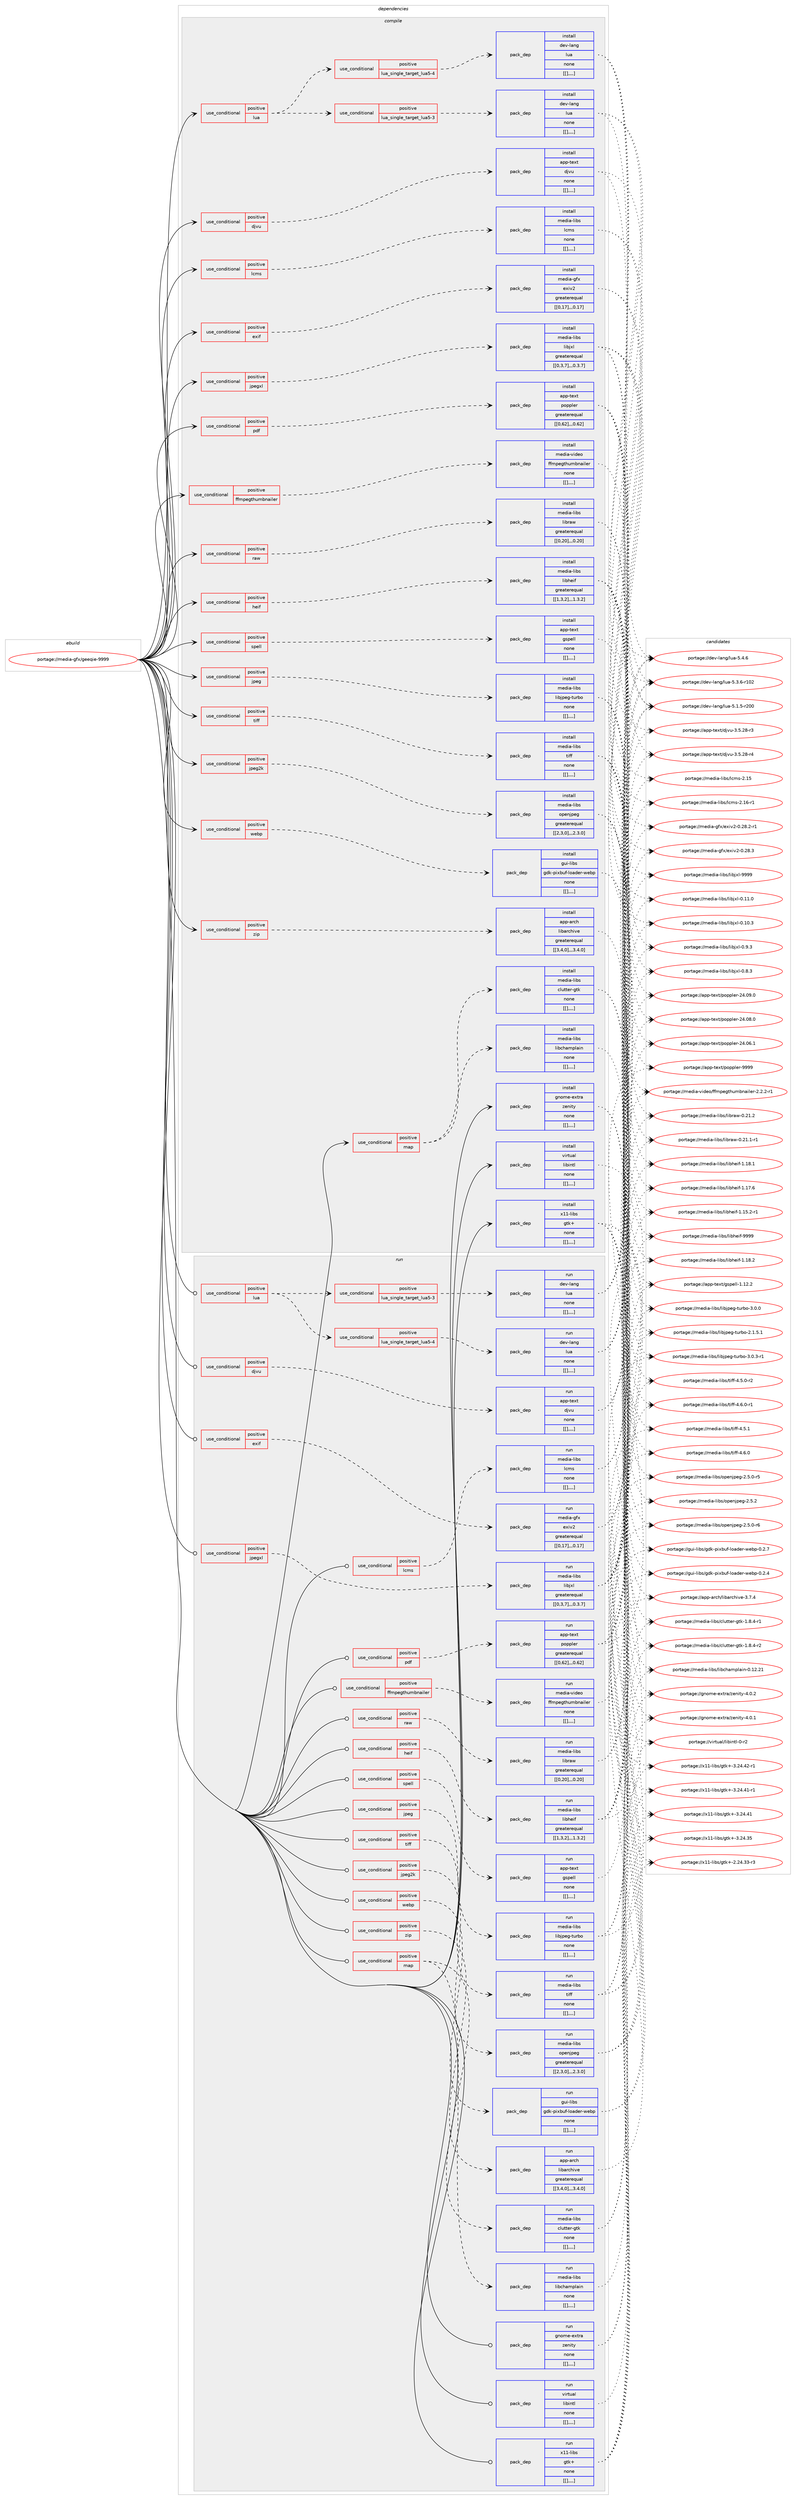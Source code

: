 digraph prolog {

# *************
# Graph options
# *************

newrank=true;
concentrate=true;
compound=true;
graph [rankdir=LR,fontname=Helvetica,fontsize=10,ranksep=1.5];#, ranksep=2.5, nodesep=0.2];
edge  [arrowhead=vee];
node  [fontname=Helvetica,fontsize=10];

# **********
# The ebuild
# **********

subgraph cluster_leftcol {
color=gray;
label=<<i>ebuild</i>>;
id [label="portage://media-gfx/geeqie-9999", color=red, width=4, href="../media-gfx/geeqie-9999.svg"];
}

# ****************
# The dependencies
# ****************

subgraph cluster_midcol {
color=gray;
label=<<i>dependencies</i>>;
subgraph cluster_compile {
fillcolor="#eeeeee";
style=filled;
label=<<i>compile</i>>;
subgraph cond75400 {
dependency302641 [label=<<TABLE BORDER="0" CELLBORDER="1" CELLSPACING="0" CELLPADDING="4"><TR><TD ROWSPAN="3" CELLPADDING="10">use_conditional</TD></TR><TR><TD>positive</TD></TR><TR><TD>djvu</TD></TR></TABLE>>, shape=none, color=red];
subgraph pack224754 {
dependency302642 [label=<<TABLE BORDER="0" CELLBORDER="1" CELLSPACING="0" CELLPADDING="4" WIDTH="220"><TR><TD ROWSPAN="6" CELLPADDING="30">pack_dep</TD></TR><TR><TD WIDTH="110">install</TD></TR><TR><TD>app-text</TD></TR><TR><TD>djvu</TD></TR><TR><TD>none</TD></TR><TR><TD>[[],,,,]</TD></TR></TABLE>>, shape=none, color=blue];
}
dependency302641:e -> dependency302642:w [weight=20,style="dashed",arrowhead="vee"];
}
id:e -> dependency302641:w [weight=20,style="solid",arrowhead="vee"];
subgraph cond75401 {
dependency302643 [label=<<TABLE BORDER="0" CELLBORDER="1" CELLSPACING="0" CELLPADDING="4"><TR><TD ROWSPAN="3" CELLPADDING="10">use_conditional</TD></TR><TR><TD>positive</TD></TR><TR><TD>exif</TD></TR></TABLE>>, shape=none, color=red];
subgraph pack224755 {
dependency302644 [label=<<TABLE BORDER="0" CELLBORDER="1" CELLSPACING="0" CELLPADDING="4" WIDTH="220"><TR><TD ROWSPAN="6" CELLPADDING="30">pack_dep</TD></TR><TR><TD WIDTH="110">install</TD></TR><TR><TD>media-gfx</TD></TR><TR><TD>exiv2</TD></TR><TR><TD>greaterequal</TD></TR><TR><TD>[[0,17],,,0.17]</TD></TR></TABLE>>, shape=none, color=blue];
}
dependency302643:e -> dependency302644:w [weight=20,style="dashed",arrowhead="vee"];
}
id:e -> dependency302643:w [weight=20,style="solid",arrowhead="vee"];
subgraph cond75402 {
dependency302645 [label=<<TABLE BORDER="0" CELLBORDER="1" CELLSPACING="0" CELLPADDING="4"><TR><TD ROWSPAN="3" CELLPADDING="10">use_conditional</TD></TR><TR><TD>positive</TD></TR><TR><TD>ffmpegthumbnailer</TD></TR></TABLE>>, shape=none, color=red];
subgraph pack224756 {
dependency302646 [label=<<TABLE BORDER="0" CELLBORDER="1" CELLSPACING="0" CELLPADDING="4" WIDTH="220"><TR><TD ROWSPAN="6" CELLPADDING="30">pack_dep</TD></TR><TR><TD WIDTH="110">install</TD></TR><TR><TD>media-video</TD></TR><TR><TD>ffmpegthumbnailer</TD></TR><TR><TD>none</TD></TR><TR><TD>[[],,,,]</TD></TR></TABLE>>, shape=none, color=blue];
}
dependency302645:e -> dependency302646:w [weight=20,style="dashed",arrowhead="vee"];
}
id:e -> dependency302645:w [weight=20,style="solid",arrowhead="vee"];
subgraph cond75403 {
dependency302647 [label=<<TABLE BORDER="0" CELLBORDER="1" CELLSPACING="0" CELLPADDING="4"><TR><TD ROWSPAN="3" CELLPADDING="10">use_conditional</TD></TR><TR><TD>positive</TD></TR><TR><TD>heif</TD></TR></TABLE>>, shape=none, color=red];
subgraph pack224757 {
dependency302648 [label=<<TABLE BORDER="0" CELLBORDER="1" CELLSPACING="0" CELLPADDING="4" WIDTH="220"><TR><TD ROWSPAN="6" CELLPADDING="30">pack_dep</TD></TR><TR><TD WIDTH="110">install</TD></TR><TR><TD>media-libs</TD></TR><TR><TD>libheif</TD></TR><TR><TD>greaterequal</TD></TR><TR><TD>[[1,3,2],,,1.3.2]</TD></TR></TABLE>>, shape=none, color=blue];
}
dependency302647:e -> dependency302648:w [weight=20,style="dashed",arrowhead="vee"];
}
id:e -> dependency302647:w [weight=20,style="solid",arrowhead="vee"];
subgraph cond75404 {
dependency302649 [label=<<TABLE BORDER="0" CELLBORDER="1" CELLSPACING="0" CELLPADDING="4"><TR><TD ROWSPAN="3" CELLPADDING="10">use_conditional</TD></TR><TR><TD>positive</TD></TR><TR><TD>jpeg</TD></TR></TABLE>>, shape=none, color=red];
subgraph pack224758 {
dependency302650 [label=<<TABLE BORDER="0" CELLBORDER="1" CELLSPACING="0" CELLPADDING="4" WIDTH="220"><TR><TD ROWSPAN="6" CELLPADDING="30">pack_dep</TD></TR><TR><TD WIDTH="110">install</TD></TR><TR><TD>media-libs</TD></TR><TR><TD>libjpeg-turbo</TD></TR><TR><TD>none</TD></TR><TR><TD>[[],,,,]</TD></TR></TABLE>>, shape=none, color=blue];
}
dependency302649:e -> dependency302650:w [weight=20,style="dashed",arrowhead="vee"];
}
id:e -> dependency302649:w [weight=20,style="solid",arrowhead="vee"];
subgraph cond75405 {
dependency302651 [label=<<TABLE BORDER="0" CELLBORDER="1" CELLSPACING="0" CELLPADDING="4"><TR><TD ROWSPAN="3" CELLPADDING="10">use_conditional</TD></TR><TR><TD>positive</TD></TR><TR><TD>jpeg2k</TD></TR></TABLE>>, shape=none, color=red];
subgraph pack224759 {
dependency302652 [label=<<TABLE BORDER="0" CELLBORDER="1" CELLSPACING="0" CELLPADDING="4" WIDTH="220"><TR><TD ROWSPAN="6" CELLPADDING="30">pack_dep</TD></TR><TR><TD WIDTH="110">install</TD></TR><TR><TD>media-libs</TD></TR><TR><TD>openjpeg</TD></TR><TR><TD>greaterequal</TD></TR><TR><TD>[[2,3,0],,,2.3.0]</TD></TR></TABLE>>, shape=none, color=blue];
}
dependency302651:e -> dependency302652:w [weight=20,style="dashed",arrowhead="vee"];
}
id:e -> dependency302651:w [weight=20,style="solid",arrowhead="vee"];
subgraph cond75406 {
dependency302653 [label=<<TABLE BORDER="0" CELLBORDER="1" CELLSPACING="0" CELLPADDING="4"><TR><TD ROWSPAN="3" CELLPADDING="10">use_conditional</TD></TR><TR><TD>positive</TD></TR><TR><TD>jpegxl</TD></TR></TABLE>>, shape=none, color=red];
subgraph pack224760 {
dependency302654 [label=<<TABLE BORDER="0" CELLBORDER="1" CELLSPACING="0" CELLPADDING="4" WIDTH="220"><TR><TD ROWSPAN="6" CELLPADDING="30">pack_dep</TD></TR><TR><TD WIDTH="110">install</TD></TR><TR><TD>media-libs</TD></TR><TR><TD>libjxl</TD></TR><TR><TD>greaterequal</TD></TR><TR><TD>[[0,3,7],,,0.3.7]</TD></TR></TABLE>>, shape=none, color=blue];
}
dependency302653:e -> dependency302654:w [weight=20,style="dashed",arrowhead="vee"];
}
id:e -> dependency302653:w [weight=20,style="solid",arrowhead="vee"];
subgraph cond75407 {
dependency302655 [label=<<TABLE BORDER="0" CELLBORDER="1" CELLSPACING="0" CELLPADDING="4"><TR><TD ROWSPAN="3" CELLPADDING="10">use_conditional</TD></TR><TR><TD>positive</TD></TR><TR><TD>lcms</TD></TR></TABLE>>, shape=none, color=red];
subgraph pack224761 {
dependency302656 [label=<<TABLE BORDER="0" CELLBORDER="1" CELLSPACING="0" CELLPADDING="4" WIDTH="220"><TR><TD ROWSPAN="6" CELLPADDING="30">pack_dep</TD></TR><TR><TD WIDTH="110">install</TD></TR><TR><TD>media-libs</TD></TR><TR><TD>lcms</TD></TR><TR><TD>none</TD></TR><TR><TD>[[],,,,]</TD></TR></TABLE>>, shape=none, color=blue];
}
dependency302655:e -> dependency302656:w [weight=20,style="dashed",arrowhead="vee"];
}
id:e -> dependency302655:w [weight=20,style="solid",arrowhead="vee"];
subgraph cond75408 {
dependency302657 [label=<<TABLE BORDER="0" CELLBORDER="1" CELLSPACING="0" CELLPADDING="4"><TR><TD ROWSPAN="3" CELLPADDING="10">use_conditional</TD></TR><TR><TD>positive</TD></TR><TR><TD>lua</TD></TR></TABLE>>, shape=none, color=red];
subgraph cond75409 {
dependency302658 [label=<<TABLE BORDER="0" CELLBORDER="1" CELLSPACING="0" CELLPADDING="4"><TR><TD ROWSPAN="3" CELLPADDING="10">use_conditional</TD></TR><TR><TD>positive</TD></TR><TR><TD>lua_single_target_lua5-3</TD></TR></TABLE>>, shape=none, color=red];
subgraph pack224762 {
dependency302659 [label=<<TABLE BORDER="0" CELLBORDER="1" CELLSPACING="0" CELLPADDING="4" WIDTH="220"><TR><TD ROWSPAN="6" CELLPADDING="30">pack_dep</TD></TR><TR><TD WIDTH="110">install</TD></TR><TR><TD>dev-lang</TD></TR><TR><TD>lua</TD></TR><TR><TD>none</TD></TR><TR><TD>[[],,,,]</TD></TR></TABLE>>, shape=none, color=blue];
}
dependency302658:e -> dependency302659:w [weight=20,style="dashed",arrowhead="vee"];
}
dependency302657:e -> dependency302658:w [weight=20,style="dashed",arrowhead="vee"];
subgraph cond75410 {
dependency302660 [label=<<TABLE BORDER="0" CELLBORDER="1" CELLSPACING="0" CELLPADDING="4"><TR><TD ROWSPAN="3" CELLPADDING="10">use_conditional</TD></TR><TR><TD>positive</TD></TR><TR><TD>lua_single_target_lua5-4</TD></TR></TABLE>>, shape=none, color=red];
subgraph pack224763 {
dependency302661 [label=<<TABLE BORDER="0" CELLBORDER="1" CELLSPACING="0" CELLPADDING="4" WIDTH="220"><TR><TD ROWSPAN="6" CELLPADDING="30">pack_dep</TD></TR><TR><TD WIDTH="110">install</TD></TR><TR><TD>dev-lang</TD></TR><TR><TD>lua</TD></TR><TR><TD>none</TD></TR><TR><TD>[[],,,,]</TD></TR></TABLE>>, shape=none, color=blue];
}
dependency302660:e -> dependency302661:w [weight=20,style="dashed",arrowhead="vee"];
}
dependency302657:e -> dependency302660:w [weight=20,style="dashed",arrowhead="vee"];
}
id:e -> dependency302657:w [weight=20,style="solid",arrowhead="vee"];
subgraph cond75411 {
dependency302662 [label=<<TABLE BORDER="0" CELLBORDER="1" CELLSPACING="0" CELLPADDING="4"><TR><TD ROWSPAN="3" CELLPADDING="10">use_conditional</TD></TR><TR><TD>positive</TD></TR><TR><TD>map</TD></TR></TABLE>>, shape=none, color=red];
subgraph pack224764 {
dependency302663 [label=<<TABLE BORDER="0" CELLBORDER="1" CELLSPACING="0" CELLPADDING="4" WIDTH="220"><TR><TD ROWSPAN="6" CELLPADDING="30">pack_dep</TD></TR><TR><TD WIDTH="110">install</TD></TR><TR><TD>media-libs</TD></TR><TR><TD>clutter-gtk</TD></TR><TR><TD>none</TD></TR><TR><TD>[[],,,,]</TD></TR></TABLE>>, shape=none, color=blue];
}
dependency302662:e -> dependency302663:w [weight=20,style="dashed",arrowhead="vee"];
subgraph pack224765 {
dependency302664 [label=<<TABLE BORDER="0" CELLBORDER="1" CELLSPACING="0" CELLPADDING="4" WIDTH="220"><TR><TD ROWSPAN="6" CELLPADDING="30">pack_dep</TD></TR><TR><TD WIDTH="110">install</TD></TR><TR><TD>media-libs</TD></TR><TR><TD>libchamplain</TD></TR><TR><TD>none</TD></TR><TR><TD>[[],,,,]</TD></TR></TABLE>>, shape=none, color=blue];
}
dependency302662:e -> dependency302664:w [weight=20,style="dashed",arrowhead="vee"];
}
id:e -> dependency302662:w [weight=20,style="solid",arrowhead="vee"];
subgraph cond75412 {
dependency302665 [label=<<TABLE BORDER="0" CELLBORDER="1" CELLSPACING="0" CELLPADDING="4"><TR><TD ROWSPAN="3" CELLPADDING="10">use_conditional</TD></TR><TR><TD>positive</TD></TR><TR><TD>pdf</TD></TR></TABLE>>, shape=none, color=red];
subgraph pack224766 {
dependency302666 [label=<<TABLE BORDER="0" CELLBORDER="1" CELLSPACING="0" CELLPADDING="4" WIDTH="220"><TR><TD ROWSPAN="6" CELLPADDING="30">pack_dep</TD></TR><TR><TD WIDTH="110">install</TD></TR><TR><TD>app-text</TD></TR><TR><TD>poppler</TD></TR><TR><TD>greaterequal</TD></TR><TR><TD>[[0,62],,,0.62]</TD></TR></TABLE>>, shape=none, color=blue];
}
dependency302665:e -> dependency302666:w [weight=20,style="dashed",arrowhead="vee"];
}
id:e -> dependency302665:w [weight=20,style="solid",arrowhead="vee"];
subgraph cond75413 {
dependency302667 [label=<<TABLE BORDER="0" CELLBORDER="1" CELLSPACING="0" CELLPADDING="4"><TR><TD ROWSPAN="3" CELLPADDING="10">use_conditional</TD></TR><TR><TD>positive</TD></TR><TR><TD>raw</TD></TR></TABLE>>, shape=none, color=red];
subgraph pack224767 {
dependency302668 [label=<<TABLE BORDER="0" CELLBORDER="1" CELLSPACING="0" CELLPADDING="4" WIDTH="220"><TR><TD ROWSPAN="6" CELLPADDING="30">pack_dep</TD></TR><TR><TD WIDTH="110">install</TD></TR><TR><TD>media-libs</TD></TR><TR><TD>libraw</TD></TR><TR><TD>greaterequal</TD></TR><TR><TD>[[0,20],,,0.20]</TD></TR></TABLE>>, shape=none, color=blue];
}
dependency302667:e -> dependency302668:w [weight=20,style="dashed",arrowhead="vee"];
}
id:e -> dependency302667:w [weight=20,style="solid",arrowhead="vee"];
subgraph cond75414 {
dependency302669 [label=<<TABLE BORDER="0" CELLBORDER="1" CELLSPACING="0" CELLPADDING="4"><TR><TD ROWSPAN="3" CELLPADDING="10">use_conditional</TD></TR><TR><TD>positive</TD></TR><TR><TD>spell</TD></TR></TABLE>>, shape=none, color=red];
subgraph pack224768 {
dependency302670 [label=<<TABLE BORDER="0" CELLBORDER="1" CELLSPACING="0" CELLPADDING="4" WIDTH="220"><TR><TD ROWSPAN="6" CELLPADDING="30">pack_dep</TD></TR><TR><TD WIDTH="110">install</TD></TR><TR><TD>app-text</TD></TR><TR><TD>gspell</TD></TR><TR><TD>none</TD></TR><TR><TD>[[],,,,]</TD></TR></TABLE>>, shape=none, color=blue];
}
dependency302669:e -> dependency302670:w [weight=20,style="dashed",arrowhead="vee"];
}
id:e -> dependency302669:w [weight=20,style="solid",arrowhead="vee"];
subgraph cond75415 {
dependency302671 [label=<<TABLE BORDER="0" CELLBORDER="1" CELLSPACING="0" CELLPADDING="4"><TR><TD ROWSPAN="3" CELLPADDING="10">use_conditional</TD></TR><TR><TD>positive</TD></TR><TR><TD>tiff</TD></TR></TABLE>>, shape=none, color=red];
subgraph pack224769 {
dependency302672 [label=<<TABLE BORDER="0" CELLBORDER="1" CELLSPACING="0" CELLPADDING="4" WIDTH="220"><TR><TD ROWSPAN="6" CELLPADDING="30">pack_dep</TD></TR><TR><TD WIDTH="110">install</TD></TR><TR><TD>media-libs</TD></TR><TR><TD>tiff</TD></TR><TR><TD>none</TD></TR><TR><TD>[[],,,,]</TD></TR></TABLE>>, shape=none, color=blue];
}
dependency302671:e -> dependency302672:w [weight=20,style="dashed",arrowhead="vee"];
}
id:e -> dependency302671:w [weight=20,style="solid",arrowhead="vee"];
subgraph cond75416 {
dependency302673 [label=<<TABLE BORDER="0" CELLBORDER="1" CELLSPACING="0" CELLPADDING="4"><TR><TD ROWSPAN="3" CELLPADDING="10">use_conditional</TD></TR><TR><TD>positive</TD></TR><TR><TD>webp</TD></TR></TABLE>>, shape=none, color=red];
subgraph pack224770 {
dependency302674 [label=<<TABLE BORDER="0" CELLBORDER="1" CELLSPACING="0" CELLPADDING="4" WIDTH="220"><TR><TD ROWSPAN="6" CELLPADDING="30">pack_dep</TD></TR><TR><TD WIDTH="110">install</TD></TR><TR><TD>gui-libs</TD></TR><TR><TD>gdk-pixbuf-loader-webp</TD></TR><TR><TD>none</TD></TR><TR><TD>[[],,,,]</TD></TR></TABLE>>, shape=none, color=blue];
}
dependency302673:e -> dependency302674:w [weight=20,style="dashed",arrowhead="vee"];
}
id:e -> dependency302673:w [weight=20,style="solid",arrowhead="vee"];
subgraph cond75417 {
dependency302675 [label=<<TABLE BORDER="0" CELLBORDER="1" CELLSPACING="0" CELLPADDING="4"><TR><TD ROWSPAN="3" CELLPADDING="10">use_conditional</TD></TR><TR><TD>positive</TD></TR><TR><TD>zip</TD></TR></TABLE>>, shape=none, color=red];
subgraph pack224771 {
dependency302676 [label=<<TABLE BORDER="0" CELLBORDER="1" CELLSPACING="0" CELLPADDING="4" WIDTH="220"><TR><TD ROWSPAN="6" CELLPADDING="30">pack_dep</TD></TR><TR><TD WIDTH="110">install</TD></TR><TR><TD>app-arch</TD></TR><TR><TD>libarchive</TD></TR><TR><TD>greaterequal</TD></TR><TR><TD>[[3,4,0],,,3.4.0]</TD></TR></TABLE>>, shape=none, color=blue];
}
dependency302675:e -> dependency302676:w [weight=20,style="dashed",arrowhead="vee"];
}
id:e -> dependency302675:w [weight=20,style="solid",arrowhead="vee"];
subgraph pack224772 {
dependency302677 [label=<<TABLE BORDER="0" CELLBORDER="1" CELLSPACING="0" CELLPADDING="4" WIDTH="220"><TR><TD ROWSPAN="6" CELLPADDING="30">pack_dep</TD></TR><TR><TD WIDTH="110">install</TD></TR><TR><TD>gnome-extra</TD></TR><TR><TD>zenity</TD></TR><TR><TD>none</TD></TR><TR><TD>[[],,,,]</TD></TR></TABLE>>, shape=none, color=blue];
}
id:e -> dependency302677:w [weight=20,style="solid",arrowhead="vee"];
subgraph pack224773 {
dependency302678 [label=<<TABLE BORDER="0" CELLBORDER="1" CELLSPACING="0" CELLPADDING="4" WIDTH="220"><TR><TD ROWSPAN="6" CELLPADDING="30">pack_dep</TD></TR><TR><TD WIDTH="110">install</TD></TR><TR><TD>virtual</TD></TR><TR><TD>libintl</TD></TR><TR><TD>none</TD></TR><TR><TD>[[],,,,]</TD></TR></TABLE>>, shape=none, color=blue];
}
id:e -> dependency302678:w [weight=20,style="solid",arrowhead="vee"];
subgraph pack224774 {
dependency302679 [label=<<TABLE BORDER="0" CELLBORDER="1" CELLSPACING="0" CELLPADDING="4" WIDTH="220"><TR><TD ROWSPAN="6" CELLPADDING="30">pack_dep</TD></TR><TR><TD WIDTH="110">install</TD></TR><TR><TD>x11-libs</TD></TR><TR><TD>gtk+</TD></TR><TR><TD>none</TD></TR><TR><TD>[[],,,,]</TD></TR></TABLE>>, shape=none, color=blue];
}
id:e -> dependency302679:w [weight=20,style="solid",arrowhead="vee"];
}
subgraph cluster_compileandrun {
fillcolor="#eeeeee";
style=filled;
label=<<i>compile and run</i>>;
}
subgraph cluster_run {
fillcolor="#eeeeee";
style=filled;
label=<<i>run</i>>;
subgraph cond75418 {
dependency302680 [label=<<TABLE BORDER="0" CELLBORDER="1" CELLSPACING="0" CELLPADDING="4"><TR><TD ROWSPAN="3" CELLPADDING="10">use_conditional</TD></TR><TR><TD>positive</TD></TR><TR><TD>djvu</TD></TR></TABLE>>, shape=none, color=red];
subgraph pack224775 {
dependency302681 [label=<<TABLE BORDER="0" CELLBORDER="1" CELLSPACING="0" CELLPADDING="4" WIDTH="220"><TR><TD ROWSPAN="6" CELLPADDING="30">pack_dep</TD></TR><TR><TD WIDTH="110">run</TD></TR><TR><TD>app-text</TD></TR><TR><TD>djvu</TD></TR><TR><TD>none</TD></TR><TR><TD>[[],,,,]</TD></TR></TABLE>>, shape=none, color=blue];
}
dependency302680:e -> dependency302681:w [weight=20,style="dashed",arrowhead="vee"];
}
id:e -> dependency302680:w [weight=20,style="solid",arrowhead="odot"];
subgraph cond75419 {
dependency302682 [label=<<TABLE BORDER="0" CELLBORDER="1" CELLSPACING="0" CELLPADDING="4"><TR><TD ROWSPAN="3" CELLPADDING="10">use_conditional</TD></TR><TR><TD>positive</TD></TR><TR><TD>exif</TD></TR></TABLE>>, shape=none, color=red];
subgraph pack224776 {
dependency302683 [label=<<TABLE BORDER="0" CELLBORDER="1" CELLSPACING="0" CELLPADDING="4" WIDTH="220"><TR><TD ROWSPAN="6" CELLPADDING="30">pack_dep</TD></TR><TR><TD WIDTH="110">run</TD></TR><TR><TD>media-gfx</TD></TR><TR><TD>exiv2</TD></TR><TR><TD>greaterequal</TD></TR><TR><TD>[[0,17],,,0.17]</TD></TR></TABLE>>, shape=none, color=blue];
}
dependency302682:e -> dependency302683:w [weight=20,style="dashed",arrowhead="vee"];
}
id:e -> dependency302682:w [weight=20,style="solid",arrowhead="odot"];
subgraph cond75420 {
dependency302684 [label=<<TABLE BORDER="0" CELLBORDER="1" CELLSPACING="0" CELLPADDING="4"><TR><TD ROWSPAN="3" CELLPADDING="10">use_conditional</TD></TR><TR><TD>positive</TD></TR><TR><TD>ffmpegthumbnailer</TD></TR></TABLE>>, shape=none, color=red];
subgraph pack224777 {
dependency302685 [label=<<TABLE BORDER="0" CELLBORDER="1" CELLSPACING="0" CELLPADDING="4" WIDTH="220"><TR><TD ROWSPAN="6" CELLPADDING="30">pack_dep</TD></TR><TR><TD WIDTH="110">run</TD></TR><TR><TD>media-video</TD></TR><TR><TD>ffmpegthumbnailer</TD></TR><TR><TD>none</TD></TR><TR><TD>[[],,,,]</TD></TR></TABLE>>, shape=none, color=blue];
}
dependency302684:e -> dependency302685:w [weight=20,style="dashed",arrowhead="vee"];
}
id:e -> dependency302684:w [weight=20,style="solid",arrowhead="odot"];
subgraph cond75421 {
dependency302686 [label=<<TABLE BORDER="0" CELLBORDER="1" CELLSPACING="0" CELLPADDING="4"><TR><TD ROWSPAN="3" CELLPADDING="10">use_conditional</TD></TR><TR><TD>positive</TD></TR><TR><TD>heif</TD></TR></TABLE>>, shape=none, color=red];
subgraph pack224778 {
dependency302687 [label=<<TABLE BORDER="0" CELLBORDER="1" CELLSPACING="0" CELLPADDING="4" WIDTH="220"><TR><TD ROWSPAN="6" CELLPADDING="30">pack_dep</TD></TR><TR><TD WIDTH="110">run</TD></TR><TR><TD>media-libs</TD></TR><TR><TD>libheif</TD></TR><TR><TD>greaterequal</TD></TR><TR><TD>[[1,3,2],,,1.3.2]</TD></TR></TABLE>>, shape=none, color=blue];
}
dependency302686:e -> dependency302687:w [weight=20,style="dashed",arrowhead="vee"];
}
id:e -> dependency302686:w [weight=20,style="solid",arrowhead="odot"];
subgraph cond75422 {
dependency302688 [label=<<TABLE BORDER="0" CELLBORDER="1" CELLSPACING="0" CELLPADDING="4"><TR><TD ROWSPAN="3" CELLPADDING="10">use_conditional</TD></TR><TR><TD>positive</TD></TR><TR><TD>jpeg</TD></TR></TABLE>>, shape=none, color=red];
subgraph pack224779 {
dependency302689 [label=<<TABLE BORDER="0" CELLBORDER="1" CELLSPACING="0" CELLPADDING="4" WIDTH="220"><TR><TD ROWSPAN="6" CELLPADDING="30">pack_dep</TD></TR><TR><TD WIDTH="110">run</TD></TR><TR><TD>media-libs</TD></TR><TR><TD>libjpeg-turbo</TD></TR><TR><TD>none</TD></TR><TR><TD>[[],,,,]</TD></TR></TABLE>>, shape=none, color=blue];
}
dependency302688:e -> dependency302689:w [weight=20,style="dashed",arrowhead="vee"];
}
id:e -> dependency302688:w [weight=20,style="solid",arrowhead="odot"];
subgraph cond75423 {
dependency302690 [label=<<TABLE BORDER="0" CELLBORDER="1" CELLSPACING="0" CELLPADDING="4"><TR><TD ROWSPAN="3" CELLPADDING="10">use_conditional</TD></TR><TR><TD>positive</TD></TR><TR><TD>jpeg2k</TD></TR></TABLE>>, shape=none, color=red];
subgraph pack224780 {
dependency302691 [label=<<TABLE BORDER="0" CELLBORDER="1" CELLSPACING="0" CELLPADDING="4" WIDTH="220"><TR><TD ROWSPAN="6" CELLPADDING="30">pack_dep</TD></TR><TR><TD WIDTH="110">run</TD></TR><TR><TD>media-libs</TD></TR><TR><TD>openjpeg</TD></TR><TR><TD>greaterequal</TD></TR><TR><TD>[[2,3,0],,,2.3.0]</TD></TR></TABLE>>, shape=none, color=blue];
}
dependency302690:e -> dependency302691:w [weight=20,style="dashed",arrowhead="vee"];
}
id:e -> dependency302690:w [weight=20,style="solid",arrowhead="odot"];
subgraph cond75424 {
dependency302692 [label=<<TABLE BORDER="0" CELLBORDER="1" CELLSPACING="0" CELLPADDING="4"><TR><TD ROWSPAN="3" CELLPADDING="10">use_conditional</TD></TR><TR><TD>positive</TD></TR><TR><TD>jpegxl</TD></TR></TABLE>>, shape=none, color=red];
subgraph pack224781 {
dependency302693 [label=<<TABLE BORDER="0" CELLBORDER="1" CELLSPACING="0" CELLPADDING="4" WIDTH="220"><TR><TD ROWSPAN="6" CELLPADDING="30">pack_dep</TD></TR><TR><TD WIDTH="110">run</TD></TR><TR><TD>media-libs</TD></TR><TR><TD>libjxl</TD></TR><TR><TD>greaterequal</TD></TR><TR><TD>[[0,3,7],,,0.3.7]</TD></TR></TABLE>>, shape=none, color=blue];
}
dependency302692:e -> dependency302693:w [weight=20,style="dashed",arrowhead="vee"];
}
id:e -> dependency302692:w [weight=20,style="solid",arrowhead="odot"];
subgraph cond75425 {
dependency302694 [label=<<TABLE BORDER="0" CELLBORDER="1" CELLSPACING="0" CELLPADDING="4"><TR><TD ROWSPAN="3" CELLPADDING="10">use_conditional</TD></TR><TR><TD>positive</TD></TR><TR><TD>lcms</TD></TR></TABLE>>, shape=none, color=red];
subgraph pack224782 {
dependency302695 [label=<<TABLE BORDER="0" CELLBORDER="1" CELLSPACING="0" CELLPADDING="4" WIDTH="220"><TR><TD ROWSPAN="6" CELLPADDING="30">pack_dep</TD></TR><TR><TD WIDTH="110">run</TD></TR><TR><TD>media-libs</TD></TR><TR><TD>lcms</TD></TR><TR><TD>none</TD></TR><TR><TD>[[],,,,]</TD></TR></TABLE>>, shape=none, color=blue];
}
dependency302694:e -> dependency302695:w [weight=20,style="dashed",arrowhead="vee"];
}
id:e -> dependency302694:w [weight=20,style="solid",arrowhead="odot"];
subgraph cond75426 {
dependency302696 [label=<<TABLE BORDER="0" CELLBORDER="1" CELLSPACING="0" CELLPADDING="4"><TR><TD ROWSPAN="3" CELLPADDING="10">use_conditional</TD></TR><TR><TD>positive</TD></TR><TR><TD>lua</TD></TR></TABLE>>, shape=none, color=red];
subgraph cond75427 {
dependency302697 [label=<<TABLE BORDER="0" CELLBORDER="1" CELLSPACING="0" CELLPADDING="4"><TR><TD ROWSPAN="3" CELLPADDING="10">use_conditional</TD></TR><TR><TD>positive</TD></TR><TR><TD>lua_single_target_lua5-3</TD></TR></TABLE>>, shape=none, color=red];
subgraph pack224783 {
dependency302698 [label=<<TABLE BORDER="0" CELLBORDER="1" CELLSPACING="0" CELLPADDING="4" WIDTH="220"><TR><TD ROWSPAN="6" CELLPADDING="30">pack_dep</TD></TR><TR><TD WIDTH="110">run</TD></TR><TR><TD>dev-lang</TD></TR><TR><TD>lua</TD></TR><TR><TD>none</TD></TR><TR><TD>[[],,,,]</TD></TR></TABLE>>, shape=none, color=blue];
}
dependency302697:e -> dependency302698:w [weight=20,style="dashed",arrowhead="vee"];
}
dependency302696:e -> dependency302697:w [weight=20,style="dashed",arrowhead="vee"];
subgraph cond75428 {
dependency302699 [label=<<TABLE BORDER="0" CELLBORDER="1" CELLSPACING="0" CELLPADDING="4"><TR><TD ROWSPAN="3" CELLPADDING="10">use_conditional</TD></TR><TR><TD>positive</TD></TR><TR><TD>lua_single_target_lua5-4</TD></TR></TABLE>>, shape=none, color=red];
subgraph pack224784 {
dependency302700 [label=<<TABLE BORDER="0" CELLBORDER="1" CELLSPACING="0" CELLPADDING="4" WIDTH="220"><TR><TD ROWSPAN="6" CELLPADDING="30">pack_dep</TD></TR><TR><TD WIDTH="110">run</TD></TR><TR><TD>dev-lang</TD></TR><TR><TD>lua</TD></TR><TR><TD>none</TD></TR><TR><TD>[[],,,,]</TD></TR></TABLE>>, shape=none, color=blue];
}
dependency302699:e -> dependency302700:w [weight=20,style="dashed",arrowhead="vee"];
}
dependency302696:e -> dependency302699:w [weight=20,style="dashed",arrowhead="vee"];
}
id:e -> dependency302696:w [weight=20,style="solid",arrowhead="odot"];
subgraph cond75429 {
dependency302701 [label=<<TABLE BORDER="0" CELLBORDER="1" CELLSPACING="0" CELLPADDING="4"><TR><TD ROWSPAN="3" CELLPADDING="10">use_conditional</TD></TR><TR><TD>positive</TD></TR><TR><TD>map</TD></TR></TABLE>>, shape=none, color=red];
subgraph pack224785 {
dependency302702 [label=<<TABLE BORDER="0" CELLBORDER="1" CELLSPACING="0" CELLPADDING="4" WIDTH="220"><TR><TD ROWSPAN="6" CELLPADDING="30">pack_dep</TD></TR><TR><TD WIDTH="110">run</TD></TR><TR><TD>media-libs</TD></TR><TR><TD>clutter-gtk</TD></TR><TR><TD>none</TD></TR><TR><TD>[[],,,,]</TD></TR></TABLE>>, shape=none, color=blue];
}
dependency302701:e -> dependency302702:w [weight=20,style="dashed",arrowhead="vee"];
subgraph pack224786 {
dependency302703 [label=<<TABLE BORDER="0" CELLBORDER="1" CELLSPACING="0" CELLPADDING="4" WIDTH="220"><TR><TD ROWSPAN="6" CELLPADDING="30">pack_dep</TD></TR><TR><TD WIDTH="110">run</TD></TR><TR><TD>media-libs</TD></TR><TR><TD>libchamplain</TD></TR><TR><TD>none</TD></TR><TR><TD>[[],,,,]</TD></TR></TABLE>>, shape=none, color=blue];
}
dependency302701:e -> dependency302703:w [weight=20,style="dashed",arrowhead="vee"];
}
id:e -> dependency302701:w [weight=20,style="solid",arrowhead="odot"];
subgraph cond75430 {
dependency302704 [label=<<TABLE BORDER="0" CELLBORDER="1" CELLSPACING="0" CELLPADDING="4"><TR><TD ROWSPAN="3" CELLPADDING="10">use_conditional</TD></TR><TR><TD>positive</TD></TR><TR><TD>pdf</TD></TR></TABLE>>, shape=none, color=red];
subgraph pack224787 {
dependency302705 [label=<<TABLE BORDER="0" CELLBORDER="1" CELLSPACING="0" CELLPADDING="4" WIDTH="220"><TR><TD ROWSPAN="6" CELLPADDING="30">pack_dep</TD></TR><TR><TD WIDTH="110">run</TD></TR><TR><TD>app-text</TD></TR><TR><TD>poppler</TD></TR><TR><TD>greaterequal</TD></TR><TR><TD>[[0,62],,,0.62]</TD></TR></TABLE>>, shape=none, color=blue];
}
dependency302704:e -> dependency302705:w [weight=20,style="dashed",arrowhead="vee"];
}
id:e -> dependency302704:w [weight=20,style="solid",arrowhead="odot"];
subgraph cond75431 {
dependency302706 [label=<<TABLE BORDER="0" CELLBORDER="1" CELLSPACING="0" CELLPADDING="4"><TR><TD ROWSPAN="3" CELLPADDING="10">use_conditional</TD></TR><TR><TD>positive</TD></TR><TR><TD>raw</TD></TR></TABLE>>, shape=none, color=red];
subgraph pack224788 {
dependency302707 [label=<<TABLE BORDER="0" CELLBORDER="1" CELLSPACING="0" CELLPADDING="4" WIDTH="220"><TR><TD ROWSPAN="6" CELLPADDING="30">pack_dep</TD></TR><TR><TD WIDTH="110">run</TD></TR><TR><TD>media-libs</TD></TR><TR><TD>libraw</TD></TR><TR><TD>greaterequal</TD></TR><TR><TD>[[0,20],,,0.20]</TD></TR></TABLE>>, shape=none, color=blue];
}
dependency302706:e -> dependency302707:w [weight=20,style="dashed",arrowhead="vee"];
}
id:e -> dependency302706:w [weight=20,style="solid",arrowhead="odot"];
subgraph cond75432 {
dependency302708 [label=<<TABLE BORDER="0" CELLBORDER="1" CELLSPACING="0" CELLPADDING="4"><TR><TD ROWSPAN="3" CELLPADDING="10">use_conditional</TD></TR><TR><TD>positive</TD></TR><TR><TD>spell</TD></TR></TABLE>>, shape=none, color=red];
subgraph pack224789 {
dependency302709 [label=<<TABLE BORDER="0" CELLBORDER="1" CELLSPACING="0" CELLPADDING="4" WIDTH="220"><TR><TD ROWSPAN="6" CELLPADDING="30">pack_dep</TD></TR><TR><TD WIDTH="110">run</TD></TR><TR><TD>app-text</TD></TR><TR><TD>gspell</TD></TR><TR><TD>none</TD></TR><TR><TD>[[],,,,]</TD></TR></TABLE>>, shape=none, color=blue];
}
dependency302708:e -> dependency302709:w [weight=20,style="dashed",arrowhead="vee"];
}
id:e -> dependency302708:w [weight=20,style="solid",arrowhead="odot"];
subgraph cond75433 {
dependency302710 [label=<<TABLE BORDER="0" CELLBORDER="1" CELLSPACING="0" CELLPADDING="4"><TR><TD ROWSPAN="3" CELLPADDING="10">use_conditional</TD></TR><TR><TD>positive</TD></TR><TR><TD>tiff</TD></TR></TABLE>>, shape=none, color=red];
subgraph pack224790 {
dependency302711 [label=<<TABLE BORDER="0" CELLBORDER="1" CELLSPACING="0" CELLPADDING="4" WIDTH="220"><TR><TD ROWSPAN="6" CELLPADDING="30">pack_dep</TD></TR><TR><TD WIDTH="110">run</TD></TR><TR><TD>media-libs</TD></TR><TR><TD>tiff</TD></TR><TR><TD>none</TD></TR><TR><TD>[[],,,,]</TD></TR></TABLE>>, shape=none, color=blue];
}
dependency302710:e -> dependency302711:w [weight=20,style="dashed",arrowhead="vee"];
}
id:e -> dependency302710:w [weight=20,style="solid",arrowhead="odot"];
subgraph cond75434 {
dependency302712 [label=<<TABLE BORDER="0" CELLBORDER="1" CELLSPACING="0" CELLPADDING="4"><TR><TD ROWSPAN="3" CELLPADDING="10">use_conditional</TD></TR><TR><TD>positive</TD></TR><TR><TD>webp</TD></TR></TABLE>>, shape=none, color=red];
subgraph pack224791 {
dependency302713 [label=<<TABLE BORDER="0" CELLBORDER="1" CELLSPACING="0" CELLPADDING="4" WIDTH="220"><TR><TD ROWSPAN="6" CELLPADDING="30">pack_dep</TD></TR><TR><TD WIDTH="110">run</TD></TR><TR><TD>gui-libs</TD></TR><TR><TD>gdk-pixbuf-loader-webp</TD></TR><TR><TD>none</TD></TR><TR><TD>[[],,,,]</TD></TR></TABLE>>, shape=none, color=blue];
}
dependency302712:e -> dependency302713:w [weight=20,style="dashed",arrowhead="vee"];
}
id:e -> dependency302712:w [weight=20,style="solid",arrowhead="odot"];
subgraph cond75435 {
dependency302714 [label=<<TABLE BORDER="0" CELLBORDER="1" CELLSPACING="0" CELLPADDING="4"><TR><TD ROWSPAN="3" CELLPADDING="10">use_conditional</TD></TR><TR><TD>positive</TD></TR><TR><TD>zip</TD></TR></TABLE>>, shape=none, color=red];
subgraph pack224792 {
dependency302715 [label=<<TABLE BORDER="0" CELLBORDER="1" CELLSPACING="0" CELLPADDING="4" WIDTH="220"><TR><TD ROWSPAN="6" CELLPADDING="30">pack_dep</TD></TR><TR><TD WIDTH="110">run</TD></TR><TR><TD>app-arch</TD></TR><TR><TD>libarchive</TD></TR><TR><TD>greaterequal</TD></TR><TR><TD>[[3,4,0],,,3.4.0]</TD></TR></TABLE>>, shape=none, color=blue];
}
dependency302714:e -> dependency302715:w [weight=20,style="dashed",arrowhead="vee"];
}
id:e -> dependency302714:w [weight=20,style="solid",arrowhead="odot"];
subgraph pack224793 {
dependency302716 [label=<<TABLE BORDER="0" CELLBORDER="1" CELLSPACING="0" CELLPADDING="4" WIDTH="220"><TR><TD ROWSPAN="6" CELLPADDING="30">pack_dep</TD></TR><TR><TD WIDTH="110">run</TD></TR><TR><TD>gnome-extra</TD></TR><TR><TD>zenity</TD></TR><TR><TD>none</TD></TR><TR><TD>[[],,,,]</TD></TR></TABLE>>, shape=none, color=blue];
}
id:e -> dependency302716:w [weight=20,style="solid",arrowhead="odot"];
subgraph pack224794 {
dependency302717 [label=<<TABLE BORDER="0" CELLBORDER="1" CELLSPACING="0" CELLPADDING="4" WIDTH="220"><TR><TD ROWSPAN="6" CELLPADDING="30">pack_dep</TD></TR><TR><TD WIDTH="110">run</TD></TR><TR><TD>virtual</TD></TR><TR><TD>libintl</TD></TR><TR><TD>none</TD></TR><TR><TD>[[],,,,]</TD></TR></TABLE>>, shape=none, color=blue];
}
id:e -> dependency302717:w [weight=20,style="solid",arrowhead="odot"];
subgraph pack224795 {
dependency302718 [label=<<TABLE BORDER="0" CELLBORDER="1" CELLSPACING="0" CELLPADDING="4" WIDTH="220"><TR><TD ROWSPAN="6" CELLPADDING="30">pack_dep</TD></TR><TR><TD WIDTH="110">run</TD></TR><TR><TD>x11-libs</TD></TR><TR><TD>gtk+</TD></TR><TR><TD>none</TD></TR><TR><TD>[[],,,,]</TD></TR></TABLE>>, shape=none, color=blue];
}
id:e -> dependency302718:w [weight=20,style="solid",arrowhead="odot"];
}
}

# **************
# The candidates
# **************

subgraph cluster_choices {
rank=same;
color=gray;
label=<<i>candidates</i>>;

subgraph choice224754 {
color=black;
nodesep=1;
choice971121124511610112011647100106118117455146534650564511452 [label="portage://app-text/djvu-3.5.28-r4", color=red, width=4,href="../app-text/djvu-3.5.28-r4.svg"];
choice971121124511610112011647100106118117455146534650564511451 [label="portage://app-text/djvu-3.5.28-r3", color=red, width=4,href="../app-text/djvu-3.5.28-r3.svg"];
dependency302642:e -> choice971121124511610112011647100106118117455146534650564511452:w [style=dotted,weight="100"];
dependency302642:e -> choice971121124511610112011647100106118117455146534650564511451:w [style=dotted,weight="100"];
}
subgraph choice224755 {
color=black;
nodesep=1;
choice1091011001059745103102120471011201051185045484650564651 [label="portage://media-gfx/exiv2-0.28.3", color=red, width=4,href="../media-gfx/exiv2-0.28.3.svg"];
choice10910110010597451031021204710112010511850454846505646504511449 [label="portage://media-gfx/exiv2-0.28.2-r1", color=red, width=4,href="../media-gfx/exiv2-0.28.2-r1.svg"];
dependency302644:e -> choice1091011001059745103102120471011201051185045484650564651:w [style=dotted,weight="100"];
dependency302644:e -> choice10910110010597451031021204710112010511850454846505646504511449:w [style=dotted,weight="100"];
}
subgraph choice224756 {
color=black;
nodesep=1;
choice10910110010597451181051001011114710210210911210110311610411710998110971051081011144550465046504511449 [label="portage://media-video/ffmpegthumbnailer-2.2.2-r1", color=red, width=4,href="../media-video/ffmpegthumbnailer-2.2.2-r1.svg"];
dependency302646:e -> choice10910110010597451181051001011114710210210911210110311610411710998110971051081011144550465046504511449:w [style=dotted,weight="100"];
}
subgraph choice224757 {
color=black;
nodesep=1;
choice10910110010597451081059811547108105981041011051024557575757 [label="portage://media-libs/libheif-9999", color=red, width=4,href="../media-libs/libheif-9999.svg"];
choice109101100105974510810598115471081059810410110510245494649564650 [label="portage://media-libs/libheif-1.18.2", color=red, width=4,href="../media-libs/libheif-1.18.2.svg"];
choice109101100105974510810598115471081059810410110510245494649564649 [label="portage://media-libs/libheif-1.18.1", color=red, width=4,href="../media-libs/libheif-1.18.1.svg"];
choice109101100105974510810598115471081059810410110510245494649554654 [label="portage://media-libs/libheif-1.17.6", color=red, width=4,href="../media-libs/libheif-1.17.6.svg"];
choice1091011001059745108105981154710810598104101105102454946495346504511449 [label="portage://media-libs/libheif-1.15.2-r1", color=red, width=4,href="../media-libs/libheif-1.15.2-r1.svg"];
dependency302648:e -> choice10910110010597451081059811547108105981041011051024557575757:w [style=dotted,weight="100"];
dependency302648:e -> choice109101100105974510810598115471081059810410110510245494649564650:w [style=dotted,weight="100"];
dependency302648:e -> choice109101100105974510810598115471081059810410110510245494649564649:w [style=dotted,weight="100"];
dependency302648:e -> choice109101100105974510810598115471081059810410110510245494649554654:w [style=dotted,weight="100"];
dependency302648:e -> choice1091011001059745108105981154710810598104101105102454946495346504511449:w [style=dotted,weight="100"];
}
subgraph choice224758 {
color=black;
nodesep=1;
choice109101100105974510810598115471081059810611210110345116117114981114551464846514511449 [label="portage://media-libs/libjpeg-turbo-3.0.3-r1", color=red, width=4,href="../media-libs/libjpeg-turbo-3.0.3-r1.svg"];
choice10910110010597451081059811547108105981061121011034511611711498111455146484648 [label="portage://media-libs/libjpeg-turbo-3.0.0", color=red, width=4,href="../media-libs/libjpeg-turbo-3.0.0.svg"];
choice109101100105974510810598115471081059810611210110345116117114981114550464946534649 [label="portage://media-libs/libjpeg-turbo-2.1.5.1", color=red, width=4,href="../media-libs/libjpeg-turbo-2.1.5.1.svg"];
dependency302650:e -> choice109101100105974510810598115471081059810611210110345116117114981114551464846514511449:w [style=dotted,weight="100"];
dependency302650:e -> choice10910110010597451081059811547108105981061121011034511611711498111455146484648:w [style=dotted,weight="100"];
dependency302650:e -> choice109101100105974510810598115471081059810611210110345116117114981114550464946534649:w [style=dotted,weight="100"];
}
subgraph choice224759 {
color=black;
nodesep=1;
choice10910110010597451081059811547111112101110106112101103455046534650 [label="portage://media-libs/openjpeg-2.5.2", color=red, width=4,href="../media-libs/openjpeg-2.5.2.svg"];
choice109101100105974510810598115471111121011101061121011034550465346484511454 [label="portage://media-libs/openjpeg-2.5.0-r6", color=red, width=4,href="../media-libs/openjpeg-2.5.0-r6.svg"];
choice109101100105974510810598115471111121011101061121011034550465346484511453 [label="portage://media-libs/openjpeg-2.5.0-r5", color=red, width=4,href="../media-libs/openjpeg-2.5.0-r5.svg"];
dependency302652:e -> choice10910110010597451081059811547111112101110106112101103455046534650:w [style=dotted,weight="100"];
dependency302652:e -> choice109101100105974510810598115471111121011101061121011034550465346484511454:w [style=dotted,weight="100"];
dependency302652:e -> choice109101100105974510810598115471111121011101061121011034550465346484511453:w [style=dotted,weight="100"];
}
subgraph choice224760 {
color=black;
nodesep=1;
choice10910110010597451081059811547108105981061201084557575757 [label="portage://media-libs/libjxl-9999", color=red, width=4,href="../media-libs/libjxl-9999.svg"];
choice109101100105974510810598115471081059810612010845484649494648 [label="portage://media-libs/libjxl-0.11.0", color=red, width=4,href="../media-libs/libjxl-0.11.0.svg"];
choice109101100105974510810598115471081059810612010845484649484651 [label="portage://media-libs/libjxl-0.10.3", color=red, width=4,href="../media-libs/libjxl-0.10.3.svg"];
choice1091011001059745108105981154710810598106120108454846574651 [label="portage://media-libs/libjxl-0.9.3", color=red, width=4,href="../media-libs/libjxl-0.9.3.svg"];
choice1091011001059745108105981154710810598106120108454846564651 [label="portage://media-libs/libjxl-0.8.3", color=red, width=4,href="../media-libs/libjxl-0.8.3.svg"];
dependency302654:e -> choice10910110010597451081059811547108105981061201084557575757:w [style=dotted,weight="100"];
dependency302654:e -> choice109101100105974510810598115471081059810612010845484649494648:w [style=dotted,weight="100"];
dependency302654:e -> choice109101100105974510810598115471081059810612010845484649484651:w [style=dotted,weight="100"];
dependency302654:e -> choice1091011001059745108105981154710810598106120108454846574651:w [style=dotted,weight="100"];
dependency302654:e -> choice1091011001059745108105981154710810598106120108454846564651:w [style=dotted,weight="100"];
}
subgraph choice224761 {
color=black;
nodesep=1;
choice109101100105974510810598115471089910911545504649544511449 [label="portage://media-libs/lcms-2.16-r1", color=red, width=4,href="../media-libs/lcms-2.16-r1.svg"];
choice10910110010597451081059811547108991091154550464953 [label="portage://media-libs/lcms-2.15", color=red, width=4,href="../media-libs/lcms-2.15.svg"];
dependency302656:e -> choice109101100105974510810598115471089910911545504649544511449:w [style=dotted,weight="100"];
dependency302656:e -> choice10910110010597451081059811547108991091154550464953:w [style=dotted,weight="100"];
}
subgraph choice224762 {
color=black;
nodesep=1;
choice10010111845108971101034710811797455346524654 [label="portage://dev-lang/lua-5.4.6", color=red, width=4,href="../dev-lang/lua-5.4.6.svg"];
choice1001011184510897110103471081179745534651465445114494850 [label="portage://dev-lang/lua-5.3.6-r102", color=red, width=4,href="../dev-lang/lua-5.3.6-r102.svg"];
choice1001011184510897110103471081179745534649465345114504848 [label="portage://dev-lang/lua-5.1.5-r200", color=red, width=4,href="../dev-lang/lua-5.1.5-r200.svg"];
dependency302659:e -> choice10010111845108971101034710811797455346524654:w [style=dotted,weight="100"];
dependency302659:e -> choice1001011184510897110103471081179745534651465445114494850:w [style=dotted,weight="100"];
dependency302659:e -> choice1001011184510897110103471081179745534649465345114504848:w [style=dotted,weight="100"];
}
subgraph choice224763 {
color=black;
nodesep=1;
choice10010111845108971101034710811797455346524654 [label="portage://dev-lang/lua-5.4.6", color=red, width=4,href="../dev-lang/lua-5.4.6.svg"];
choice1001011184510897110103471081179745534651465445114494850 [label="portage://dev-lang/lua-5.3.6-r102", color=red, width=4,href="../dev-lang/lua-5.3.6-r102.svg"];
choice1001011184510897110103471081179745534649465345114504848 [label="portage://dev-lang/lua-5.1.5-r200", color=red, width=4,href="../dev-lang/lua-5.1.5-r200.svg"];
dependency302661:e -> choice10010111845108971101034710811797455346524654:w [style=dotted,weight="100"];
dependency302661:e -> choice1001011184510897110103471081179745534651465445114494850:w [style=dotted,weight="100"];
dependency302661:e -> choice1001011184510897110103471081179745534649465345114504848:w [style=dotted,weight="100"];
}
subgraph choice224764 {
color=black;
nodesep=1;
choice1091011001059745108105981154799108117116116101114451031161074549465646524511450 [label="portage://media-libs/clutter-gtk-1.8.4-r2", color=red, width=4,href="../media-libs/clutter-gtk-1.8.4-r2.svg"];
choice1091011001059745108105981154799108117116116101114451031161074549465646524511449 [label="portage://media-libs/clutter-gtk-1.8.4-r1", color=red, width=4,href="../media-libs/clutter-gtk-1.8.4-r1.svg"];
dependency302663:e -> choice1091011001059745108105981154799108117116116101114451031161074549465646524511450:w [style=dotted,weight="100"];
dependency302663:e -> choice1091011001059745108105981154799108117116116101114451031161074549465646524511449:w [style=dotted,weight="100"];
}
subgraph choice224765 {
color=black;
nodesep=1;
choice10910110010597451081059811547108105989910497109112108971051104548464950465049 [label="portage://media-libs/libchamplain-0.12.21", color=red, width=4,href="../media-libs/libchamplain-0.12.21.svg"];
dependency302664:e -> choice10910110010597451081059811547108105989910497109112108971051104548464950465049:w [style=dotted,weight="100"];
}
subgraph choice224766 {
color=black;
nodesep=1;
choice9711211245116101120116471121111121121081011144557575757 [label="portage://app-text/poppler-9999", color=red, width=4,href="../app-text/poppler-9999.svg"];
choice9711211245116101120116471121111121121081011144550524648574648 [label="portage://app-text/poppler-24.09.0", color=red, width=4,href="../app-text/poppler-24.09.0.svg"];
choice9711211245116101120116471121111121121081011144550524648564648 [label="portage://app-text/poppler-24.08.0", color=red, width=4,href="../app-text/poppler-24.08.0.svg"];
choice9711211245116101120116471121111121121081011144550524648544649 [label="portage://app-text/poppler-24.06.1", color=red, width=4,href="../app-text/poppler-24.06.1.svg"];
dependency302666:e -> choice9711211245116101120116471121111121121081011144557575757:w [style=dotted,weight="100"];
dependency302666:e -> choice9711211245116101120116471121111121121081011144550524648574648:w [style=dotted,weight="100"];
dependency302666:e -> choice9711211245116101120116471121111121121081011144550524648564648:w [style=dotted,weight="100"];
dependency302666:e -> choice9711211245116101120116471121111121121081011144550524648544649:w [style=dotted,weight="100"];
}
subgraph choice224767 {
color=black;
nodesep=1;
choice10910110010597451081059811547108105981149711945484650494650 [label="portage://media-libs/libraw-0.21.2", color=red, width=4,href="../media-libs/libraw-0.21.2.svg"];
choice109101100105974510810598115471081059811497119454846504946494511449 [label="portage://media-libs/libraw-0.21.1-r1", color=red, width=4,href="../media-libs/libraw-0.21.1-r1.svg"];
dependency302668:e -> choice10910110010597451081059811547108105981149711945484650494650:w [style=dotted,weight="100"];
dependency302668:e -> choice109101100105974510810598115471081059811497119454846504946494511449:w [style=dotted,weight="100"];
}
subgraph choice224768 {
color=black;
nodesep=1;
choice97112112451161011201164710311511210110810845494649504650 [label="portage://app-text/gspell-1.12.2", color=red, width=4,href="../app-text/gspell-1.12.2.svg"];
dependency302670:e -> choice97112112451161011201164710311511210110810845494649504650:w [style=dotted,weight="100"];
}
subgraph choice224769 {
color=black;
nodesep=1;
choice109101100105974510810598115471161051021024552465446484511449 [label="portage://media-libs/tiff-4.6.0-r1", color=red, width=4,href="../media-libs/tiff-4.6.0-r1.svg"];
choice10910110010597451081059811547116105102102455246544648 [label="portage://media-libs/tiff-4.6.0", color=red, width=4,href="../media-libs/tiff-4.6.0.svg"];
choice10910110010597451081059811547116105102102455246534649 [label="portage://media-libs/tiff-4.5.1", color=red, width=4,href="../media-libs/tiff-4.5.1.svg"];
choice109101100105974510810598115471161051021024552465346484511450 [label="portage://media-libs/tiff-4.5.0-r2", color=red, width=4,href="../media-libs/tiff-4.5.0-r2.svg"];
dependency302672:e -> choice109101100105974510810598115471161051021024552465446484511449:w [style=dotted,weight="100"];
dependency302672:e -> choice10910110010597451081059811547116105102102455246544648:w [style=dotted,weight="100"];
dependency302672:e -> choice10910110010597451081059811547116105102102455246534649:w [style=dotted,weight="100"];
dependency302672:e -> choice109101100105974510810598115471161051021024552465346484511450:w [style=dotted,weight="100"];
}
subgraph choice224770 {
color=black;
nodesep=1;
choice103117105451081059811547103100107451121051209811710245108111971001011144511910198112454846504655 [label="portage://gui-libs/gdk-pixbuf-loader-webp-0.2.7", color=red, width=4,href="../gui-libs/gdk-pixbuf-loader-webp-0.2.7.svg"];
choice103117105451081059811547103100107451121051209811710245108111971001011144511910198112454846504652 [label="portage://gui-libs/gdk-pixbuf-loader-webp-0.2.4", color=red, width=4,href="../gui-libs/gdk-pixbuf-loader-webp-0.2.4.svg"];
dependency302674:e -> choice103117105451081059811547103100107451121051209811710245108111971001011144511910198112454846504655:w [style=dotted,weight="100"];
dependency302674:e -> choice103117105451081059811547103100107451121051209811710245108111971001011144511910198112454846504652:w [style=dotted,weight="100"];
}
subgraph choice224771 {
color=black;
nodesep=1;
choice9711211245971149910447108105989711499104105118101455146554652 [label="portage://app-arch/libarchive-3.7.4", color=red, width=4,href="../app-arch/libarchive-3.7.4.svg"];
dependency302676:e -> choice9711211245971149910447108105989711499104105118101455146554652:w [style=dotted,weight="100"];
}
subgraph choice224772 {
color=black;
nodesep=1;
choice103110111109101451011201161149747122101110105116121455246484650 [label="portage://gnome-extra/zenity-4.0.2", color=red, width=4,href="../gnome-extra/zenity-4.0.2.svg"];
choice103110111109101451011201161149747122101110105116121455246484649 [label="portage://gnome-extra/zenity-4.0.1", color=red, width=4,href="../gnome-extra/zenity-4.0.1.svg"];
dependency302677:e -> choice103110111109101451011201161149747122101110105116121455246484650:w [style=dotted,weight="100"];
dependency302677:e -> choice103110111109101451011201161149747122101110105116121455246484649:w [style=dotted,weight="100"];
}
subgraph choice224773 {
color=black;
nodesep=1;
choice11810511411611797108471081059810511011610845484511450 [label="portage://virtual/libintl-0-r2", color=red, width=4,href="../virtual/libintl-0-r2.svg"];
dependency302678:e -> choice11810511411611797108471081059810511011610845484511450:w [style=dotted,weight="100"];
}
subgraph choice224774 {
color=black;
nodesep=1;
choice12049494510810598115471031161074345514650524652504511449 [label="portage://x11-libs/gtk+-3.24.42-r1", color=red, width=4,href="../x11-libs/gtk+-3.24.42-r1.svg"];
choice12049494510810598115471031161074345514650524652494511449 [label="portage://x11-libs/gtk+-3.24.41-r1", color=red, width=4,href="../x11-libs/gtk+-3.24.41-r1.svg"];
choice1204949451081059811547103116107434551465052465249 [label="portage://x11-libs/gtk+-3.24.41", color=red, width=4,href="../x11-libs/gtk+-3.24.41.svg"];
choice1204949451081059811547103116107434551465052465153 [label="portage://x11-libs/gtk+-3.24.35", color=red, width=4,href="../x11-libs/gtk+-3.24.35.svg"];
choice12049494510810598115471031161074345504650524651514511451 [label="portage://x11-libs/gtk+-2.24.33-r3", color=red, width=4,href="../x11-libs/gtk+-2.24.33-r3.svg"];
dependency302679:e -> choice12049494510810598115471031161074345514650524652504511449:w [style=dotted,weight="100"];
dependency302679:e -> choice12049494510810598115471031161074345514650524652494511449:w [style=dotted,weight="100"];
dependency302679:e -> choice1204949451081059811547103116107434551465052465249:w [style=dotted,weight="100"];
dependency302679:e -> choice1204949451081059811547103116107434551465052465153:w [style=dotted,weight="100"];
dependency302679:e -> choice12049494510810598115471031161074345504650524651514511451:w [style=dotted,weight="100"];
}
subgraph choice224775 {
color=black;
nodesep=1;
choice971121124511610112011647100106118117455146534650564511452 [label="portage://app-text/djvu-3.5.28-r4", color=red, width=4,href="../app-text/djvu-3.5.28-r4.svg"];
choice971121124511610112011647100106118117455146534650564511451 [label="portage://app-text/djvu-3.5.28-r3", color=red, width=4,href="../app-text/djvu-3.5.28-r3.svg"];
dependency302681:e -> choice971121124511610112011647100106118117455146534650564511452:w [style=dotted,weight="100"];
dependency302681:e -> choice971121124511610112011647100106118117455146534650564511451:w [style=dotted,weight="100"];
}
subgraph choice224776 {
color=black;
nodesep=1;
choice1091011001059745103102120471011201051185045484650564651 [label="portage://media-gfx/exiv2-0.28.3", color=red, width=4,href="../media-gfx/exiv2-0.28.3.svg"];
choice10910110010597451031021204710112010511850454846505646504511449 [label="portage://media-gfx/exiv2-0.28.2-r1", color=red, width=4,href="../media-gfx/exiv2-0.28.2-r1.svg"];
dependency302683:e -> choice1091011001059745103102120471011201051185045484650564651:w [style=dotted,weight="100"];
dependency302683:e -> choice10910110010597451031021204710112010511850454846505646504511449:w [style=dotted,weight="100"];
}
subgraph choice224777 {
color=black;
nodesep=1;
choice10910110010597451181051001011114710210210911210110311610411710998110971051081011144550465046504511449 [label="portage://media-video/ffmpegthumbnailer-2.2.2-r1", color=red, width=4,href="../media-video/ffmpegthumbnailer-2.2.2-r1.svg"];
dependency302685:e -> choice10910110010597451181051001011114710210210911210110311610411710998110971051081011144550465046504511449:w [style=dotted,weight="100"];
}
subgraph choice224778 {
color=black;
nodesep=1;
choice10910110010597451081059811547108105981041011051024557575757 [label="portage://media-libs/libheif-9999", color=red, width=4,href="../media-libs/libheif-9999.svg"];
choice109101100105974510810598115471081059810410110510245494649564650 [label="portage://media-libs/libheif-1.18.2", color=red, width=4,href="../media-libs/libheif-1.18.2.svg"];
choice109101100105974510810598115471081059810410110510245494649564649 [label="portage://media-libs/libheif-1.18.1", color=red, width=4,href="../media-libs/libheif-1.18.1.svg"];
choice109101100105974510810598115471081059810410110510245494649554654 [label="portage://media-libs/libheif-1.17.6", color=red, width=4,href="../media-libs/libheif-1.17.6.svg"];
choice1091011001059745108105981154710810598104101105102454946495346504511449 [label="portage://media-libs/libheif-1.15.2-r1", color=red, width=4,href="../media-libs/libheif-1.15.2-r1.svg"];
dependency302687:e -> choice10910110010597451081059811547108105981041011051024557575757:w [style=dotted,weight="100"];
dependency302687:e -> choice109101100105974510810598115471081059810410110510245494649564650:w [style=dotted,weight="100"];
dependency302687:e -> choice109101100105974510810598115471081059810410110510245494649564649:w [style=dotted,weight="100"];
dependency302687:e -> choice109101100105974510810598115471081059810410110510245494649554654:w [style=dotted,weight="100"];
dependency302687:e -> choice1091011001059745108105981154710810598104101105102454946495346504511449:w [style=dotted,weight="100"];
}
subgraph choice224779 {
color=black;
nodesep=1;
choice109101100105974510810598115471081059810611210110345116117114981114551464846514511449 [label="portage://media-libs/libjpeg-turbo-3.0.3-r1", color=red, width=4,href="../media-libs/libjpeg-turbo-3.0.3-r1.svg"];
choice10910110010597451081059811547108105981061121011034511611711498111455146484648 [label="portage://media-libs/libjpeg-turbo-3.0.0", color=red, width=4,href="../media-libs/libjpeg-turbo-3.0.0.svg"];
choice109101100105974510810598115471081059810611210110345116117114981114550464946534649 [label="portage://media-libs/libjpeg-turbo-2.1.5.1", color=red, width=4,href="../media-libs/libjpeg-turbo-2.1.5.1.svg"];
dependency302689:e -> choice109101100105974510810598115471081059810611210110345116117114981114551464846514511449:w [style=dotted,weight="100"];
dependency302689:e -> choice10910110010597451081059811547108105981061121011034511611711498111455146484648:w [style=dotted,weight="100"];
dependency302689:e -> choice109101100105974510810598115471081059810611210110345116117114981114550464946534649:w [style=dotted,weight="100"];
}
subgraph choice224780 {
color=black;
nodesep=1;
choice10910110010597451081059811547111112101110106112101103455046534650 [label="portage://media-libs/openjpeg-2.5.2", color=red, width=4,href="../media-libs/openjpeg-2.5.2.svg"];
choice109101100105974510810598115471111121011101061121011034550465346484511454 [label="portage://media-libs/openjpeg-2.5.0-r6", color=red, width=4,href="../media-libs/openjpeg-2.5.0-r6.svg"];
choice109101100105974510810598115471111121011101061121011034550465346484511453 [label="portage://media-libs/openjpeg-2.5.0-r5", color=red, width=4,href="../media-libs/openjpeg-2.5.0-r5.svg"];
dependency302691:e -> choice10910110010597451081059811547111112101110106112101103455046534650:w [style=dotted,weight="100"];
dependency302691:e -> choice109101100105974510810598115471111121011101061121011034550465346484511454:w [style=dotted,weight="100"];
dependency302691:e -> choice109101100105974510810598115471111121011101061121011034550465346484511453:w [style=dotted,weight="100"];
}
subgraph choice224781 {
color=black;
nodesep=1;
choice10910110010597451081059811547108105981061201084557575757 [label="portage://media-libs/libjxl-9999", color=red, width=4,href="../media-libs/libjxl-9999.svg"];
choice109101100105974510810598115471081059810612010845484649494648 [label="portage://media-libs/libjxl-0.11.0", color=red, width=4,href="../media-libs/libjxl-0.11.0.svg"];
choice109101100105974510810598115471081059810612010845484649484651 [label="portage://media-libs/libjxl-0.10.3", color=red, width=4,href="../media-libs/libjxl-0.10.3.svg"];
choice1091011001059745108105981154710810598106120108454846574651 [label="portage://media-libs/libjxl-0.9.3", color=red, width=4,href="../media-libs/libjxl-0.9.3.svg"];
choice1091011001059745108105981154710810598106120108454846564651 [label="portage://media-libs/libjxl-0.8.3", color=red, width=4,href="../media-libs/libjxl-0.8.3.svg"];
dependency302693:e -> choice10910110010597451081059811547108105981061201084557575757:w [style=dotted,weight="100"];
dependency302693:e -> choice109101100105974510810598115471081059810612010845484649494648:w [style=dotted,weight="100"];
dependency302693:e -> choice109101100105974510810598115471081059810612010845484649484651:w [style=dotted,weight="100"];
dependency302693:e -> choice1091011001059745108105981154710810598106120108454846574651:w [style=dotted,weight="100"];
dependency302693:e -> choice1091011001059745108105981154710810598106120108454846564651:w [style=dotted,weight="100"];
}
subgraph choice224782 {
color=black;
nodesep=1;
choice109101100105974510810598115471089910911545504649544511449 [label="portage://media-libs/lcms-2.16-r1", color=red, width=4,href="../media-libs/lcms-2.16-r1.svg"];
choice10910110010597451081059811547108991091154550464953 [label="portage://media-libs/lcms-2.15", color=red, width=4,href="../media-libs/lcms-2.15.svg"];
dependency302695:e -> choice109101100105974510810598115471089910911545504649544511449:w [style=dotted,weight="100"];
dependency302695:e -> choice10910110010597451081059811547108991091154550464953:w [style=dotted,weight="100"];
}
subgraph choice224783 {
color=black;
nodesep=1;
choice10010111845108971101034710811797455346524654 [label="portage://dev-lang/lua-5.4.6", color=red, width=4,href="../dev-lang/lua-5.4.6.svg"];
choice1001011184510897110103471081179745534651465445114494850 [label="portage://dev-lang/lua-5.3.6-r102", color=red, width=4,href="../dev-lang/lua-5.3.6-r102.svg"];
choice1001011184510897110103471081179745534649465345114504848 [label="portage://dev-lang/lua-5.1.5-r200", color=red, width=4,href="../dev-lang/lua-5.1.5-r200.svg"];
dependency302698:e -> choice10010111845108971101034710811797455346524654:w [style=dotted,weight="100"];
dependency302698:e -> choice1001011184510897110103471081179745534651465445114494850:w [style=dotted,weight="100"];
dependency302698:e -> choice1001011184510897110103471081179745534649465345114504848:w [style=dotted,weight="100"];
}
subgraph choice224784 {
color=black;
nodesep=1;
choice10010111845108971101034710811797455346524654 [label="portage://dev-lang/lua-5.4.6", color=red, width=4,href="../dev-lang/lua-5.4.6.svg"];
choice1001011184510897110103471081179745534651465445114494850 [label="portage://dev-lang/lua-5.3.6-r102", color=red, width=4,href="../dev-lang/lua-5.3.6-r102.svg"];
choice1001011184510897110103471081179745534649465345114504848 [label="portage://dev-lang/lua-5.1.5-r200", color=red, width=4,href="../dev-lang/lua-5.1.5-r200.svg"];
dependency302700:e -> choice10010111845108971101034710811797455346524654:w [style=dotted,weight="100"];
dependency302700:e -> choice1001011184510897110103471081179745534651465445114494850:w [style=dotted,weight="100"];
dependency302700:e -> choice1001011184510897110103471081179745534649465345114504848:w [style=dotted,weight="100"];
}
subgraph choice224785 {
color=black;
nodesep=1;
choice1091011001059745108105981154799108117116116101114451031161074549465646524511450 [label="portage://media-libs/clutter-gtk-1.8.4-r2", color=red, width=4,href="../media-libs/clutter-gtk-1.8.4-r2.svg"];
choice1091011001059745108105981154799108117116116101114451031161074549465646524511449 [label="portage://media-libs/clutter-gtk-1.8.4-r1", color=red, width=4,href="../media-libs/clutter-gtk-1.8.4-r1.svg"];
dependency302702:e -> choice1091011001059745108105981154799108117116116101114451031161074549465646524511450:w [style=dotted,weight="100"];
dependency302702:e -> choice1091011001059745108105981154799108117116116101114451031161074549465646524511449:w [style=dotted,weight="100"];
}
subgraph choice224786 {
color=black;
nodesep=1;
choice10910110010597451081059811547108105989910497109112108971051104548464950465049 [label="portage://media-libs/libchamplain-0.12.21", color=red, width=4,href="../media-libs/libchamplain-0.12.21.svg"];
dependency302703:e -> choice10910110010597451081059811547108105989910497109112108971051104548464950465049:w [style=dotted,weight="100"];
}
subgraph choice224787 {
color=black;
nodesep=1;
choice9711211245116101120116471121111121121081011144557575757 [label="portage://app-text/poppler-9999", color=red, width=4,href="../app-text/poppler-9999.svg"];
choice9711211245116101120116471121111121121081011144550524648574648 [label="portage://app-text/poppler-24.09.0", color=red, width=4,href="../app-text/poppler-24.09.0.svg"];
choice9711211245116101120116471121111121121081011144550524648564648 [label="portage://app-text/poppler-24.08.0", color=red, width=4,href="../app-text/poppler-24.08.0.svg"];
choice9711211245116101120116471121111121121081011144550524648544649 [label="portage://app-text/poppler-24.06.1", color=red, width=4,href="../app-text/poppler-24.06.1.svg"];
dependency302705:e -> choice9711211245116101120116471121111121121081011144557575757:w [style=dotted,weight="100"];
dependency302705:e -> choice9711211245116101120116471121111121121081011144550524648574648:w [style=dotted,weight="100"];
dependency302705:e -> choice9711211245116101120116471121111121121081011144550524648564648:w [style=dotted,weight="100"];
dependency302705:e -> choice9711211245116101120116471121111121121081011144550524648544649:w [style=dotted,weight="100"];
}
subgraph choice224788 {
color=black;
nodesep=1;
choice10910110010597451081059811547108105981149711945484650494650 [label="portage://media-libs/libraw-0.21.2", color=red, width=4,href="../media-libs/libraw-0.21.2.svg"];
choice109101100105974510810598115471081059811497119454846504946494511449 [label="portage://media-libs/libraw-0.21.1-r1", color=red, width=4,href="../media-libs/libraw-0.21.1-r1.svg"];
dependency302707:e -> choice10910110010597451081059811547108105981149711945484650494650:w [style=dotted,weight="100"];
dependency302707:e -> choice109101100105974510810598115471081059811497119454846504946494511449:w [style=dotted,weight="100"];
}
subgraph choice224789 {
color=black;
nodesep=1;
choice97112112451161011201164710311511210110810845494649504650 [label="portage://app-text/gspell-1.12.2", color=red, width=4,href="../app-text/gspell-1.12.2.svg"];
dependency302709:e -> choice97112112451161011201164710311511210110810845494649504650:w [style=dotted,weight="100"];
}
subgraph choice224790 {
color=black;
nodesep=1;
choice109101100105974510810598115471161051021024552465446484511449 [label="portage://media-libs/tiff-4.6.0-r1", color=red, width=4,href="../media-libs/tiff-4.6.0-r1.svg"];
choice10910110010597451081059811547116105102102455246544648 [label="portage://media-libs/tiff-4.6.0", color=red, width=4,href="../media-libs/tiff-4.6.0.svg"];
choice10910110010597451081059811547116105102102455246534649 [label="portage://media-libs/tiff-4.5.1", color=red, width=4,href="../media-libs/tiff-4.5.1.svg"];
choice109101100105974510810598115471161051021024552465346484511450 [label="portage://media-libs/tiff-4.5.0-r2", color=red, width=4,href="../media-libs/tiff-4.5.0-r2.svg"];
dependency302711:e -> choice109101100105974510810598115471161051021024552465446484511449:w [style=dotted,weight="100"];
dependency302711:e -> choice10910110010597451081059811547116105102102455246544648:w [style=dotted,weight="100"];
dependency302711:e -> choice10910110010597451081059811547116105102102455246534649:w [style=dotted,weight="100"];
dependency302711:e -> choice109101100105974510810598115471161051021024552465346484511450:w [style=dotted,weight="100"];
}
subgraph choice224791 {
color=black;
nodesep=1;
choice103117105451081059811547103100107451121051209811710245108111971001011144511910198112454846504655 [label="portage://gui-libs/gdk-pixbuf-loader-webp-0.2.7", color=red, width=4,href="../gui-libs/gdk-pixbuf-loader-webp-0.2.7.svg"];
choice103117105451081059811547103100107451121051209811710245108111971001011144511910198112454846504652 [label="portage://gui-libs/gdk-pixbuf-loader-webp-0.2.4", color=red, width=4,href="../gui-libs/gdk-pixbuf-loader-webp-0.2.4.svg"];
dependency302713:e -> choice103117105451081059811547103100107451121051209811710245108111971001011144511910198112454846504655:w [style=dotted,weight="100"];
dependency302713:e -> choice103117105451081059811547103100107451121051209811710245108111971001011144511910198112454846504652:w [style=dotted,weight="100"];
}
subgraph choice224792 {
color=black;
nodesep=1;
choice9711211245971149910447108105989711499104105118101455146554652 [label="portage://app-arch/libarchive-3.7.4", color=red, width=4,href="../app-arch/libarchive-3.7.4.svg"];
dependency302715:e -> choice9711211245971149910447108105989711499104105118101455146554652:w [style=dotted,weight="100"];
}
subgraph choice224793 {
color=black;
nodesep=1;
choice103110111109101451011201161149747122101110105116121455246484650 [label="portage://gnome-extra/zenity-4.0.2", color=red, width=4,href="../gnome-extra/zenity-4.0.2.svg"];
choice103110111109101451011201161149747122101110105116121455246484649 [label="portage://gnome-extra/zenity-4.0.1", color=red, width=4,href="../gnome-extra/zenity-4.0.1.svg"];
dependency302716:e -> choice103110111109101451011201161149747122101110105116121455246484650:w [style=dotted,weight="100"];
dependency302716:e -> choice103110111109101451011201161149747122101110105116121455246484649:w [style=dotted,weight="100"];
}
subgraph choice224794 {
color=black;
nodesep=1;
choice11810511411611797108471081059810511011610845484511450 [label="portage://virtual/libintl-0-r2", color=red, width=4,href="../virtual/libintl-0-r2.svg"];
dependency302717:e -> choice11810511411611797108471081059810511011610845484511450:w [style=dotted,weight="100"];
}
subgraph choice224795 {
color=black;
nodesep=1;
choice12049494510810598115471031161074345514650524652504511449 [label="portage://x11-libs/gtk+-3.24.42-r1", color=red, width=4,href="../x11-libs/gtk+-3.24.42-r1.svg"];
choice12049494510810598115471031161074345514650524652494511449 [label="portage://x11-libs/gtk+-3.24.41-r1", color=red, width=4,href="../x11-libs/gtk+-3.24.41-r1.svg"];
choice1204949451081059811547103116107434551465052465249 [label="portage://x11-libs/gtk+-3.24.41", color=red, width=4,href="../x11-libs/gtk+-3.24.41.svg"];
choice1204949451081059811547103116107434551465052465153 [label="portage://x11-libs/gtk+-3.24.35", color=red, width=4,href="../x11-libs/gtk+-3.24.35.svg"];
choice12049494510810598115471031161074345504650524651514511451 [label="portage://x11-libs/gtk+-2.24.33-r3", color=red, width=4,href="../x11-libs/gtk+-2.24.33-r3.svg"];
dependency302718:e -> choice12049494510810598115471031161074345514650524652504511449:w [style=dotted,weight="100"];
dependency302718:e -> choice12049494510810598115471031161074345514650524652494511449:w [style=dotted,weight="100"];
dependency302718:e -> choice1204949451081059811547103116107434551465052465249:w [style=dotted,weight="100"];
dependency302718:e -> choice1204949451081059811547103116107434551465052465153:w [style=dotted,weight="100"];
dependency302718:e -> choice12049494510810598115471031161074345504650524651514511451:w [style=dotted,weight="100"];
}
}

}
